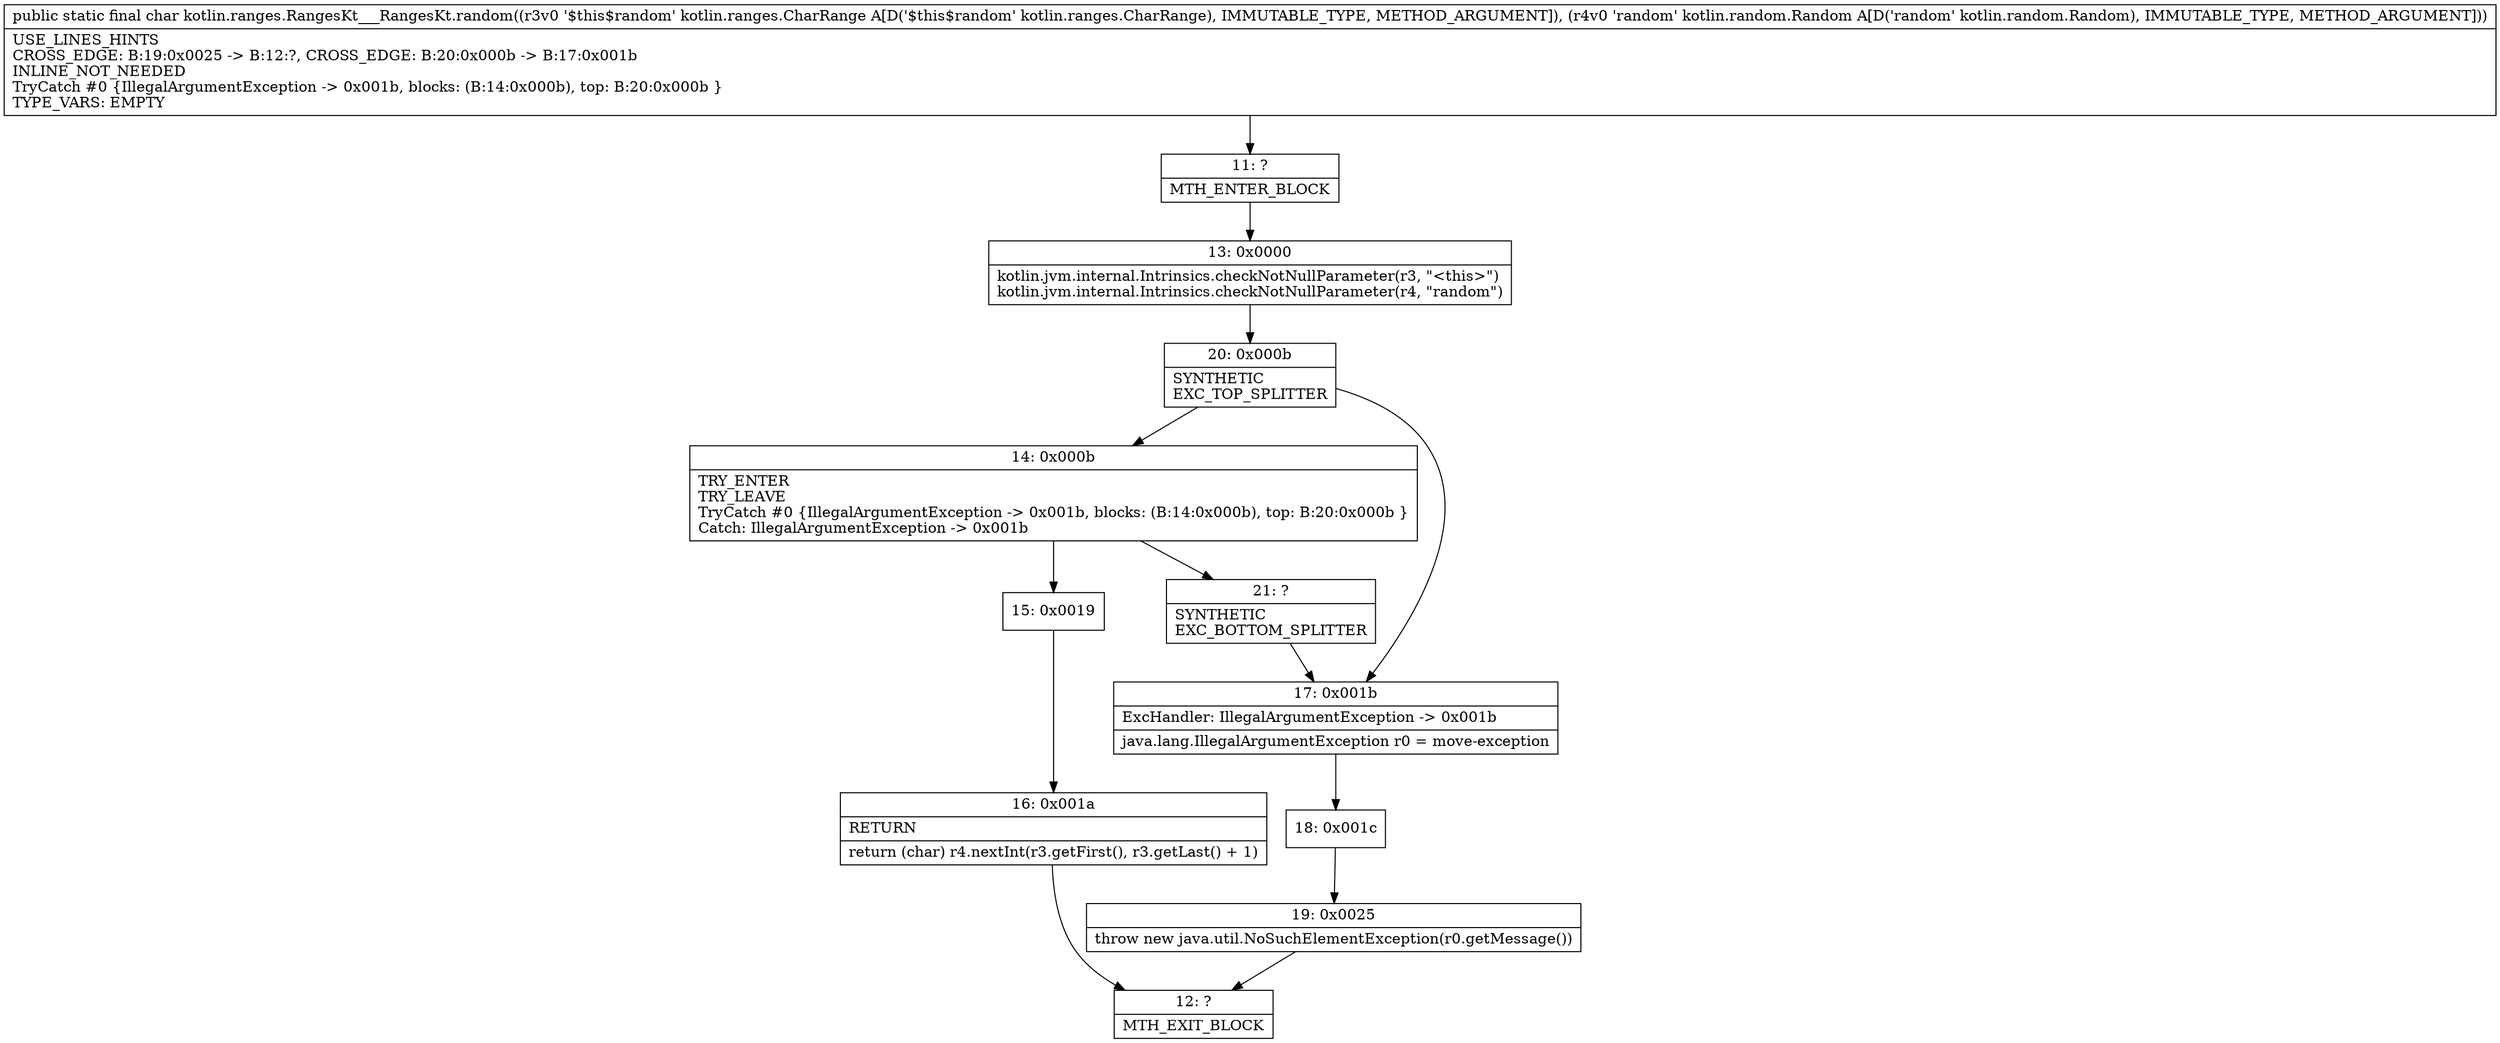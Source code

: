 digraph "CFG forkotlin.ranges.RangesKt___RangesKt.random(Lkotlin\/ranges\/CharRange;Lkotlin\/random\/Random;)C" {
Node_11 [shape=record,label="{11\:\ ?|MTH_ENTER_BLOCK\l}"];
Node_13 [shape=record,label="{13\:\ 0x0000|kotlin.jvm.internal.Intrinsics.checkNotNullParameter(r3, \"\<this\>\")\lkotlin.jvm.internal.Intrinsics.checkNotNullParameter(r4, \"random\")\l}"];
Node_20 [shape=record,label="{20\:\ 0x000b|SYNTHETIC\lEXC_TOP_SPLITTER\l}"];
Node_14 [shape=record,label="{14\:\ 0x000b|TRY_ENTER\lTRY_LEAVE\lTryCatch #0 \{IllegalArgumentException \-\> 0x001b, blocks: (B:14:0x000b), top: B:20:0x000b \}\lCatch: IllegalArgumentException \-\> 0x001b\l}"];
Node_15 [shape=record,label="{15\:\ 0x0019}"];
Node_16 [shape=record,label="{16\:\ 0x001a|RETURN\l|return (char) r4.nextInt(r3.getFirst(), r3.getLast() + 1)\l}"];
Node_12 [shape=record,label="{12\:\ ?|MTH_EXIT_BLOCK\l}"];
Node_21 [shape=record,label="{21\:\ ?|SYNTHETIC\lEXC_BOTTOM_SPLITTER\l}"];
Node_17 [shape=record,label="{17\:\ 0x001b|ExcHandler: IllegalArgumentException \-\> 0x001b\l|java.lang.IllegalArgumentException r0 = move\-exception\l}"];
Node_18 [shape=record,label="{18\:\ 0x001c}"];
Node_19 [shape=record,label="{19\:\ 0x0025|throw new java.util.NoSuchElementException(r0.getMessage())\l}"];
MethodNode[shape=record,label="{public static final char kotlin.ranges.RangesKt___RangesKt.random((r3v0 '$this$random' kotlin.ranges.CharRange A[D('$this$random' kotlin.ranges.CharRange), IMMUTABLE_TYPE, METHOD_ARGUMENT]), (r4v0 'random' kotlin.random.Random A[D('random' kotlin.random.Random), IMMUTABLE_TYPE, METHOD_ARGUMENT]))  | USE_LINES_HINTS\lCROSS_EDGE: B:19:0x0025 \-\> B:12:?, CROSS_EDGE: B:20:0x000b \-\> B:17:0x001b\lINLINE_NOT_NEEDED\lTryCatch #0 \{IllegalArgumentException \-\> 0x001b, blocks: (B:14:0x000b), top: B:20:0x000b \}\lTYPE_VARS: EMPTY\l}"];
MethodNode -> Node_11;Node_11 -> Node_13;
Node_13 -> Node_20;
Node_20 -> Node_14;
Node_20 -> Node_17;
Node_14 -> Node_15;
Node_14 -> Node_21;
Node_15 -> Node_16;
Node_16 -> Node_12;
Node_21 -> Node_17;
Node_17 -> Node_18;
Node_18 -> Node_19;
Node_19 -> Node_12;
}

